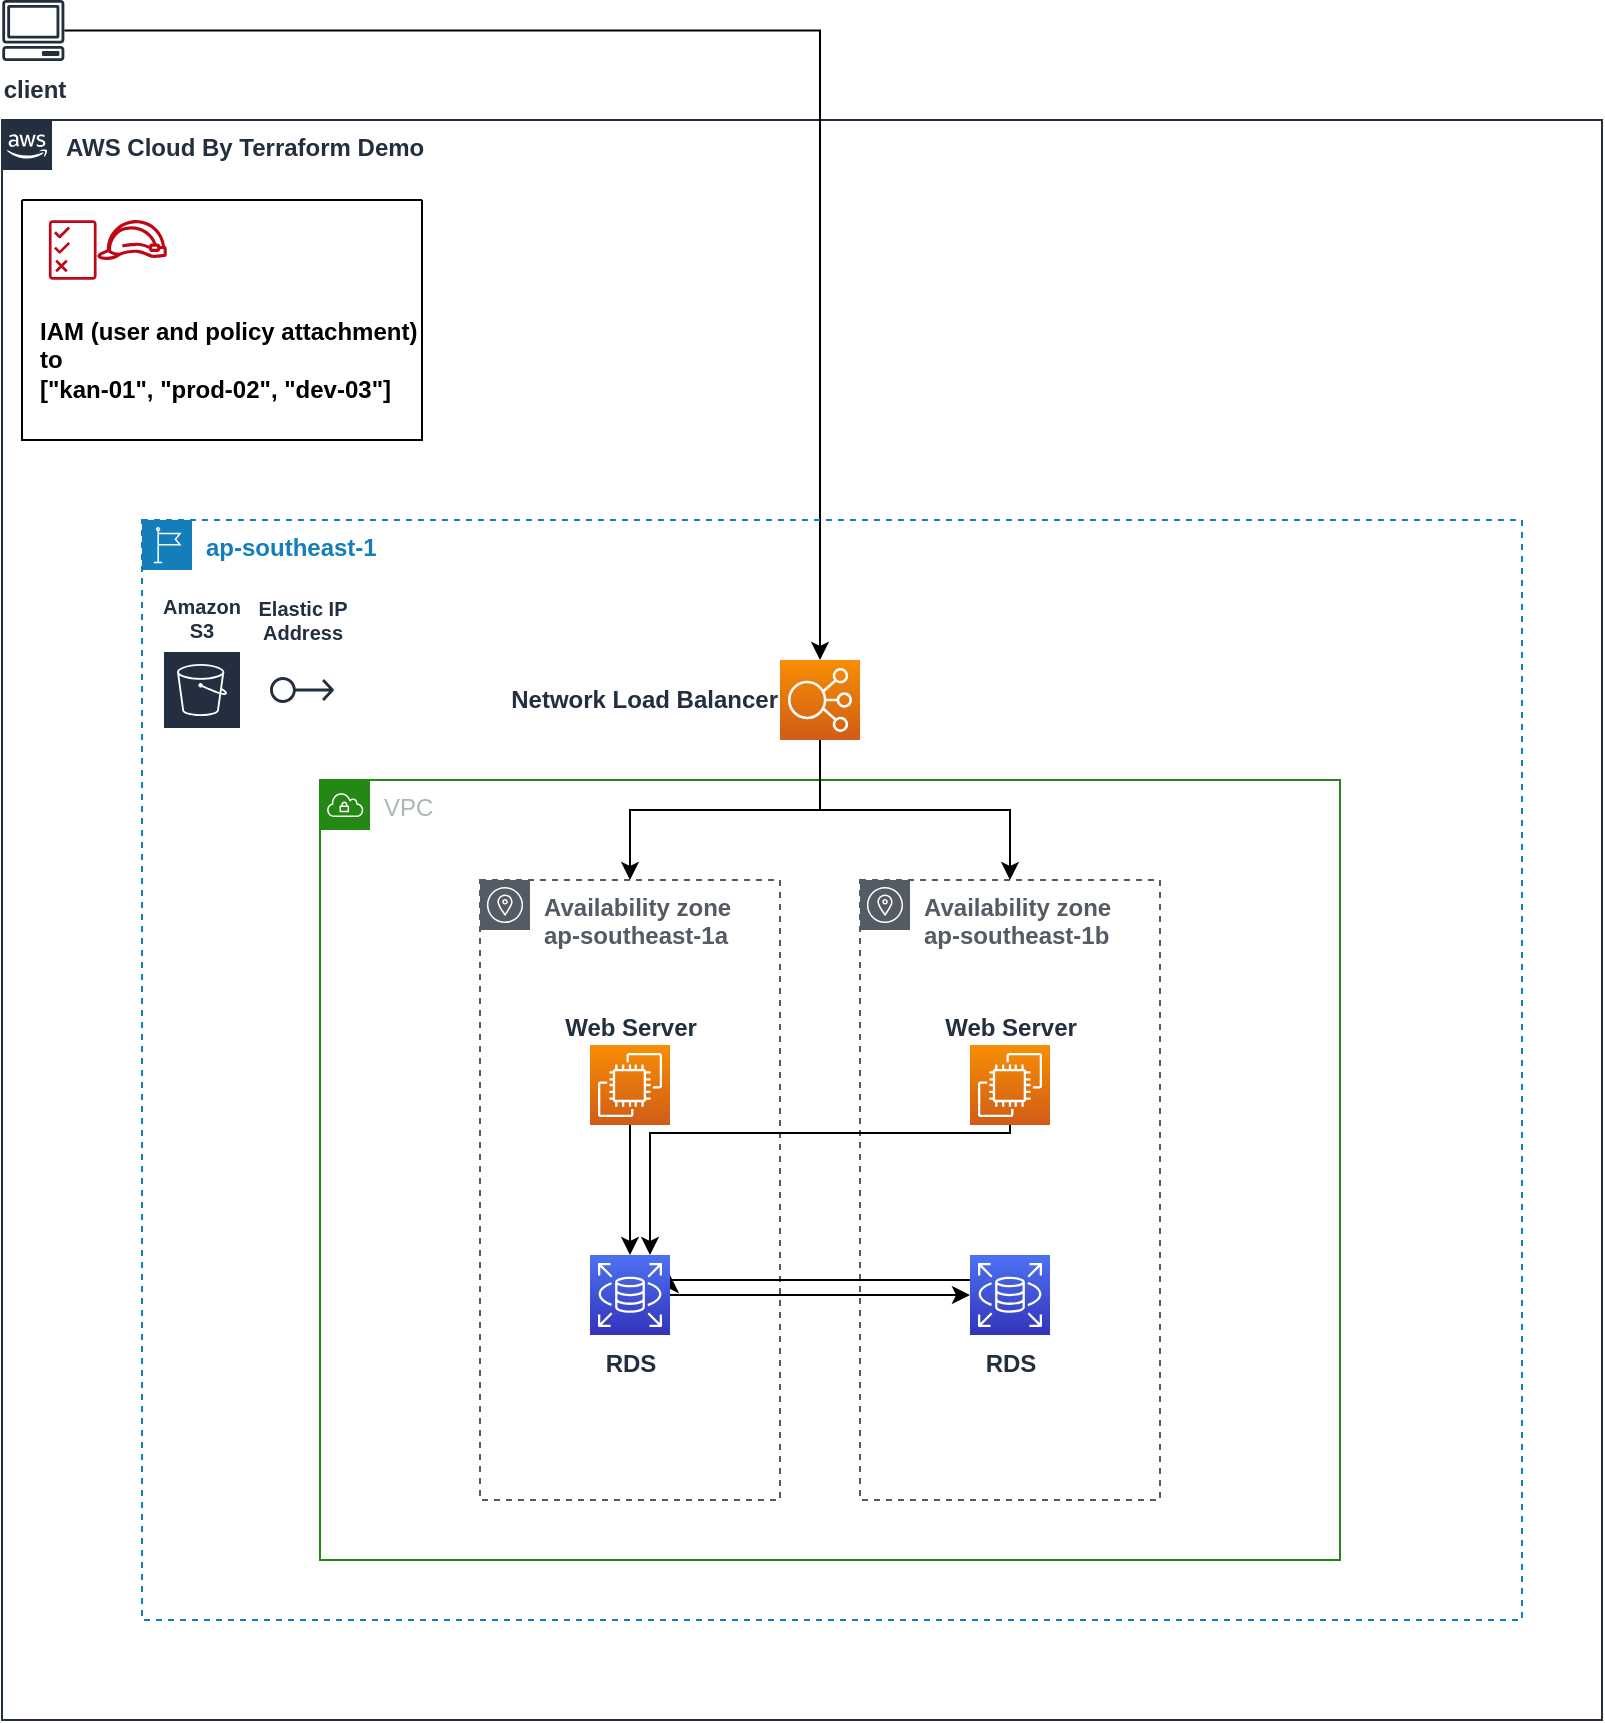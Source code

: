 <mxfile version="21.6.2" type="device">
  <diagram name="Page-1" id="rjf5kfY8AGQ52vQsN9IC">
    <mxGraphModel dx="1687" dy="2001" grid="1" gridSize="10" guides="1" tooltips="1" connect="1" arrows="1" fold="1" page="1" pageScale="1" pageWidth="827" pageHeight="1169" math="0" shadow="0">
      <root>
        <mxCell id="0" />
        <mxCell id="1" parent="0" />
        <mxCell id="eFVLHT61OfDLq2b2nh2S-1" value="AWS Cloud By Terraform Demo" style="points=[[0,0],[0.25,0],[0.5,0],[0.75,0],[1,0],[1,0.25],[1,0.5],[1,0.75],[1,1],[0.75,1],[0.5,1],[0.25,1],[0,1],[0,0.75],[0,0.5],[0,0.25]];outlineConnect=0;gradientColor=none;html=1;whiteSpace=wrap;fontSize=12;fontStyle=1;container=0;pointerEvents=0;collapsible=0;recursiveResize=0;shape=mxgraph.aws4.group;grIcon=mxgraph.aws4.group_aws_cloud_alt;strokeColor=#232F3E;fillColor=none;verticalAlign=top;align=left;spacingLeft=30;fontColor=#232F3E;dashed=0;" parent="1" vertex="1">
          <mxGeometry width="800" height="800" as="geometry" />
        </mxCell>
        <mxCell id="KRYQvPyUcHYHMjgRqTuO-5" style="edgeStyle=orthogonalEdgeStyle;rounded=0;orthogonalLoop=1;jettySize=auto;html=1;entryX=0.5;entryY=0;entryDx=0;entryDy=0;entryPerimeter=0;" edge="1" parent="1" source="KRYQvPyUcHYHMjgRqTuO-2" target="U9uhpB5tGpDx5M5K4C0I-4">
          <mxGeometry relative="1" as="geometry" />
        </mxCell>
        <mxCell id="KRYQvPyUcHYHMjgRqTuO-2" value="client" style="sketch=0;outlineConnect=0;fontColor=#232F3E;gradientColor=none;fillColor=#232F3D;strokeColor=none;dashed=0;verticalLabelPosition=bottom;verticalAlign=top;align=center;html=1;fontSize=12;fontStyle=1;aspect=fixed;pointerEvents=1;shape=mxgraph.aws4.client;" vertex="1" parent="1">
          <mxGeometry y="-60" width="31.32" height="30.51" as="geometry" />
        </mxCell>
        <mxCell id="eFVLHT61OfDLq2b2nh2S-7" value="" style="swimlane;startSize=0;" parent="1" vertex="1">
          <mxGeometry x="10" y="40" width="200" height="120" as="geometry">
            <mxRectangle x="32.72" y="60" width="50" height="40" as="alternateBounds" />
          </mxGeometry>
        </mxCell>
        <mxCell id="eFVLHT61OfDLq2b2nh2S-5" value="" style="sketch=0;outlineConnect=0;fontColor=#232F3E;gradientColor=none;fillColor=#BF0816;strokeColor=none;dashed=0;verticalLabelPosition=bottom;verticalAlign=top;align=center;html=1;fontSize=12;fontStyle=0;aspect=fixed;pointerEvents=1;shape=mxgraph.aws4.role;" parent="eFVLHT61OfDLq2b2nh2S-7" vertex="1">
          <mxGeometry x="37.28" y="10" width="35.45" height="20" as="geometry" />
        </mxCell>
        <mxCell id="eFVLHT61OfDLq2b2nh2S-4" value="" style="sketch=0;outlineConnect=0;fontColor=#232F3E;gradientColor=none;fillColor=#BF0816;strokeColor=none;dashed=0;verticalLabelPosition=bottom;verticalAlign=top;align=center;html=1;fontSize=12;fontStyle=0;aspect=fixed;pointerEvents=1;shape=mxgraph.aws4.permissions;" parent="eFVLHT61OfDLq2b2nh2S-7" vertex="1">
          <mxGeometry x="13.43" y="10" width="23.85" height="30" as="geometry" />
        </mxCell>
        <mxCell id="eFVLHT61OfDLq2b2nh2S-6" value="IAM (user and policy attachment) to&amp;nbsp;&amp;nbsp;&lt;br&gt;[&quot;kan-01&quot;, &quot;prod-02&quot;, &quot;dev-03&quot;]" style="text;html=1;strokeColor=none;fillColor=none;align=left;verticalAlign=middle;whiteSpace=wrap;rounded=0;fontStyle=1" parent="eFVLHT61OfDLq2b2nh2S-7" vertex="1">
          <mxGeometry x="7.28" y="40" width="192.72" height="80" as="geometry" />
        </mxCell>
        <mxCell id="U9uhpB5tGpDx5M5K4C0I-13" value="VPC" style="points=[[0,0],[0.25,0],[0.5,0],[0.75,0],[1,0],[1,0.25],[1,0.5],[1,0.75],[1,1],[0.75,1],[0.5,1],[0.25,1],[0,1],[0,0.75],[0,0.5],[0,0.25]];outlineConnect=0;gradientColor=none;html=1;whiteSpace=wrap;fontSize=12;fontStyle=0;container=0;pointerEvents=0;collapsible=0;recursiveResize=0;shape=mxgraph.aws4.group;grIcon=mxgraph.aws4.group_vpc;strokeColor=#248814;fillColor=none;verticalAlign=top;align=left;spacingLeft=30;fontColor=#AAB7B8;dashed=0;" parent="1" vertex="1">
          <mxGeometry x="159" y="330" width="510" height="390" as="geometry" />
        </mxCell>
        <mxCell id="KRYQvPyUcHYHMjgRqTuO-1" value="ap-southeast-1" style="points=[[0,0],[0.25,0],[0.5,0],[0.75,0],[1,0],[1,0.25],[1,0.5],[1,0.75],[1,1],[0.75,1],[0.5,1],[0.25,1],[0,1],[0,0.75],[0,0.5],[0,0.25]];outlineConnect=0;gradientColor=none;html=1;whiteSpace=wrap;fontSize=12;fontStyle=1;container=1;pointerEvents=0;collapsible=0;recursiveResize=0;shape=mxgraph.aws4.group;grIcon=mxgraph.aws4.group_region;strokeColor=#147EBA;fillColor=none;verticalAlign=top;align=left;spacingLeft=30;fontColor=#147EBA;dashed=1;" vertex="1" parent="1">
          <mxGeometry x="70" y="200" width="690" height="550" as="geometry" />
        </mxCell>
        <mxCell id="U9uhpB5tGpDx5M5K4C0I-4" value="Network Load Balancer" style="sketch=0;points=[[0,0,0],[0.25,0,0],[0.5,0,0],[0.75,0,0],[1,0,0],[0,1,0],[0.25,1,0],[0.5,1,0],[0.75,1,0],[1,1,0],[0,0.25,0],[0,0.5,0],[0,0.75,0],[1,0.25,0],[1,0.5,0],[1,0.75,0]];outlineConnect=0;fontColor=#232F3E;gradientColor=#F78E04;gradientDirection=north;fillColor=#D05C17;strokeColor=#ffffff;dashed=0;verticalLabelPosition=middle;verticalAlign=middle;align=right;html=1;fontSize=12;fontStyle=1;aspect=fixed;shape=mxgraph.aws4.resourceIcon;resIcon=mxgraph.aws4.elastic_load_balancing;horizontal=1;labelPosition=left;" parent="KRYQvPyUcHYHMjgRqTuO-1" vertex="1">
          <mxGeometry x="319" y="70" width="40" height="40" as="geometry" />
        </mxCell>
        <mxCell id="KRYQvPyUcHYHMjgRqTuO-6" value="Amazon S3" style="sketch=0;outlineConnect=0;fontColor=#232F3E;gradientColor=none;strokeColor=#ffffff;fillColor=#232F3E;dashed=0;verticalLabelPosition=top;verticalAlign=bottom;align=center;html=1;whiteSpace=wrap;fontSize=10;fontStyle=1;spacing=3;shape=mxgraph.aws4.productIcon;prIcon=mxgraph.aws4.s3;labelPosition=center;" vertex="1" parent="KRYQvPyUcHYHMjgRqTuO-1">
          <mxGeometry x="10" y="65" width="40" height="50" as="geometry" />
        </mxCell>
        <mxCell id="KRYQvPyUcHYHMjgRqTuO-7" value="Elastic IP&#xa;Address" style="sketch=0;outlineConnect=0;fontColor=#232F3E;gradientColor=none;strokeColor=#232F3E;fillColor=#ffffff;dashed=0;verticalLabelPosition=top;verticalAlign=bottom;align=center;html=1;fontSize=10;fontStyle=1;aspect=fixed;shape=mxgraph.aws4.resourceIcon;resIcon=mxgraph.aws4.elastic_ip_address;labelPosition=center;" vertex="1" parent="KRYQvPyUcHYHMjgRqTuO-1">
          <mxGeometry x="60" y="65" width="40" height="40" as="geometry" />
        </mxCell>
        <mxCell id="U9uhpB5tGpDx5M5K4C0I-7" value="Availability zone&lt;br&gt;ap-southeast-1a" style="sketch=0;outlineConnect=0;gradientColor=none;html=1;whiteSpace=wrap;fontSize=12;fontStyle=1;shape=mxgraph.aws4.group;grIcon=mxgraph.aws4.group_availability_zone;strokeColor=#545B64;fillColor=none;verticalAlign=top;align=left;spacingLeft=30;fontColor=#545B64;dashed=1;movable=1;resizable=1;rotatable=1;deletable=1;editable=1;locked=0;connectable=1;" parent="KRYQvPyUcHYHMjgRqTuO-1" vertex="1">
          <mxGeometry x="169" y="180" width="150" height="310" as="geometry" />
        </mxCell>
        <mxCell id="KRYQvPyUcHYHMjgRqTuO-3" style="edgeStyle=orthogonalEdgeStyle;rounded=0;orthogonalLoop=1;jettySize=auto;html=1;" edge="1" parent="KRYQvPyUcHYHMjgRqTuO-1" source="U9uhpB5tGpDx5M5K4C0I-4" target="U9uhpB5tGpDx5M5K4C0I-7">
          <mxGeometry relative="1" as="geometry" />
        </mxCell>
        <mxCell id="U9uhpB5tGpDx5M5K4C0I-9" value="Availability zone&lt;br&gt;ap-southeast-1b&lt;br&gt;" style="sketch=0;outlineConnect=0;gradientColor=none;html=1;whiteSpace=wrap;fontSize=12;fontStyle=1;shape=mxgraph.aws4.group;grIcon=mxgraph.aws4.group_availability_zone;strokeColor=#545B64;fillColor=none;verticalAlign=top;align=left;spacingLeft=30;fontColor=#545B64;dashed=1;movable=1;resizable=1;rotatable=1;deletable=1;editable=1;locked=0;connectable=1;" parent="KRYQvPyUcHYHMjgRqTuO-1" vertex="1">
          <mxGeometry x="359" y="180" width="150" height="310" as="geometry" />
        </mxCell>
        <mxCell id="KRYQvPyUcHYHMjgRqTuO-4" style="edgeStyle=orthogonalEdgeStyle;rounded=0;orthogonalLoop=1;jettySize=auto;html=1;" edge="1" parent="KRYQvPyUcHYHMjgRqTuO-1" source="U9uhpB5tGpDx5M5K4C0I-4" target="U9uhpB5tGpDx5M5K4C0I-9">
          <mxGeometry relative="1" as="geometry" />
        </mxCell>
        <mxCell id="KRYQvPyUcHYHMjgRqTuO-13" style="edgeStyle=orthogonalEdgeStyle;rounded=0;orthogonalLoop=1;jettySize=auto;html=1;entryX=0.75;entryY=0;entryDx=0;entryDy=0;entryPerimeter=0;" edge="1" parent="KRYQvPyUcHYHMjgRqTuO-1" source="U9uhpB5tGpDx5M5K4C0I-12" target="KRYQvPyUcHYHMjgRqTuO-8">
          <mxGeometry relative="1" as="geometry">
            <Array as="points">
              <mxPoint x="434" y="306.5" />
              <mxPoint x="254" y="306.5" />
            </Array>
          </mxGeometry>
        </mxCell>
        <mxCell id="U9uhpB5tGpDx5M5K4C0I-12" value="Web Server" style="sketch=0;points=[[0,0,0],[0.25,0,0],[0.5,0,0],[0.75,0,0],[1,0,0],[0,1,0],[0.25,1,0],[0.5,1,0],[0.75,1,0],[1,1,0],[0,0.25,0],[0,0.5,0],[0,0.75,0],[1,0.25,0],[1,0.5,0],[1,0.75,0]];outlineConnect=0;fontColor=#232F3E;gradientColor=#F78E04;gradientDirection=north;fillColor=#D05C17;strokeColor=#ffffff;dashed=0;verticalLabelPosition=top;verticalAlign=bottom;align=center;html=1;fontSize=12;fontStyle=1;aspect=fixed;shape=mxgraph.aws4.resourceIcon;resIcon=mxgraph.aws4.ec2;labelPosition=center;" parent="KRYQvPyUcHYHMjgRqTuO-1" vertex="1">
          <mxGeometry x="414" y="262.5" width="40" height="40" as="geometry" />
        </mxCell>
        <mxCell id="KRYQvPyUcHYHMjgRqTuO-14" style="edgeStyle=orthogonalEdgeStyle;rounded=0;orthogonalLoop=1;jettySize=auto;html=1;entryX=1;entryY=0.25;entryDx=0;entryDy=0;entryPerimeter=0;" edge="1" parent="KRYQvPyUcHYHMjgRqTuO-1" source="KRYQvPyUcHYHMjgRqTuO-9" target="KRYQvPyUcHYHMjgRqTuO-8">
          <mxGeometry relative="1" as="geometry">
            <Array as="points">
              <mxPoint x="264" y="380" />
            </Array>
          </mxGeometry>
        </mxCell>
        <mxCell id="KRYQvPyUcHYHMjgRqTuO-9" value="RDS" style="sketch=0;points=[[0,0,0],[0.25,0,0],[0.5,0,0],[0.75,0,0],[1,0,0],[0,1,0],[0.25,1,0],[0.5,1,0],[0.75,1,0],[1,1,0],[0,0.25,0],[0,0.5,0],[0,0.75,0],[1,0.25,0],[1,0.5,0],[1,0.75,0]];outlineConnect=0;fontColor=#232F3E;gradientColor=#4D72F3;gradientDirection=north;fillColor=#3334B9;strokeColor=#ffffff;dashed=0;verticalLabelPosition=bottom;verticalAlign=top;align=center;html=1;fontSize=12;fontStyle=1;aspect=fixed;shape=mxgraph.aws4.resourceIcon;resIcon=mxgraph.aws4.rds;" vertex="1" parent="KRYQvPyUcHYHMjgRqTuO-1">
          <mxGeometry x="414" y="367.5" width="40" height="40" as="geometry" />
        </mxCell>
        <mxCell id="KRYQvPyUcHYHMjgRqTuO-8" value="RDS" style="sketch=0;points=[[0,0,0],[0.25,0,0],[0.5,0,0],[0.75,0,0],[1,0,0],[0,1,0],[0.25,1,0],[0.5,1,0],[0.75,1,0],[1,1,0],[0,0.25,0],[0,0.5,0],[0,0.75,0],[1,0.25,0],[1,0.5,0],[1,0.75,0]];outlineConnect=0;fontColor=#232F3E;gradientColor=#4D72F3;gradientDirection=north;fillColor=#3334B9;strokeColor=#ffffff;dashed=0;verticalLabelPosition=bottom;verticalAlign=top;align=center;html=1;fontSize=12;fontStyle=1;aspect=fixed;shape=mxgraph.aws4.resourceIcon;resIcon=mxgraph.aws4.rds;" vertex="1" parent="KRYQvPyUcHYHMjgRqTuO-1">
          <mxGeometry x="224" y="367.5" width="40" height="40" as="geometry" />
        </mxCell>
        <mxCell id="KRYQvPyUcHYHMjgRqTuO-10" style="edgeStyle=orthogonalEdgeStyle;rounded=0;orthogonalLoop=1;jettySize=auto;html=1;entryX=0;entryY=0.5;entryDx=0;entryDy=0;entryPerimeter=0;" edge="1" parent="KRYQvPyUcHYHMjgRqTuO-1" source="KRYQvPyUcHYHMjgRqTuO-8" target="KRYQvPyUcHYHMjgRqTuO-9">
          <mxGeometry relative="1" as="geometry" />
        </mxCell>
        <mxCell id="KRYQvPyUcHYHMjgRqTuO-12" style="edgeStyle=orthogonalEdgeStyle;rounded=0;orthogonalLoop=1;jettySize=auto;html=1;entryX=0.5;entryY=0;entryDx=0;entryDy=0;entryPerimeter=0;" edge="1" parent="1" source="eFVLHT61OfDLq2b2nh2S-13" target="KRYQvPyUcHYHMjgRqTuO-8">
          <mxGeometry relative="1" as="geometry" />
        </mxCell>
        <mxCell id="eFVLHT61OfDLq2b2nh2S-13" value="Web Server" style="sketch=0;points=[[0,0,0],[0.25,0,0],[0.5,0,0],[0.75,0,0],[1,0,0],[0,1,0],[0.25,1,0],[0.5,1,0],[0.75,1,0],[1,1,0],[0,0.25,0],[0,0.5,0],[0,0.75,0],[1,0.25,0],[1,0.5,0],[1,0.75,0]];outlineConnect=0;fontColor=#232F3E;gradientColor=#F78E04;gradientDirection=north;fillColor=#D05C17;strokeColor=#ffffff;dashed=0;verticalLabelPosition=top;verticalAlign=bottom;align=center;html=1;fontSize=12;fontStyle=1;aspect=fixed;shape=mxgraph.aws4.resourceIcon;resIcon=mxgraph.aws4.ec2;labelPosition=center;" parent="1" vertex="1">
          <mxGeometry x="294" y="462.5" width="40" height="40" as="geometry" />
        </mxCell>
      </root>
    </mxGraphModel>
  </diagram>
</mxfile>
